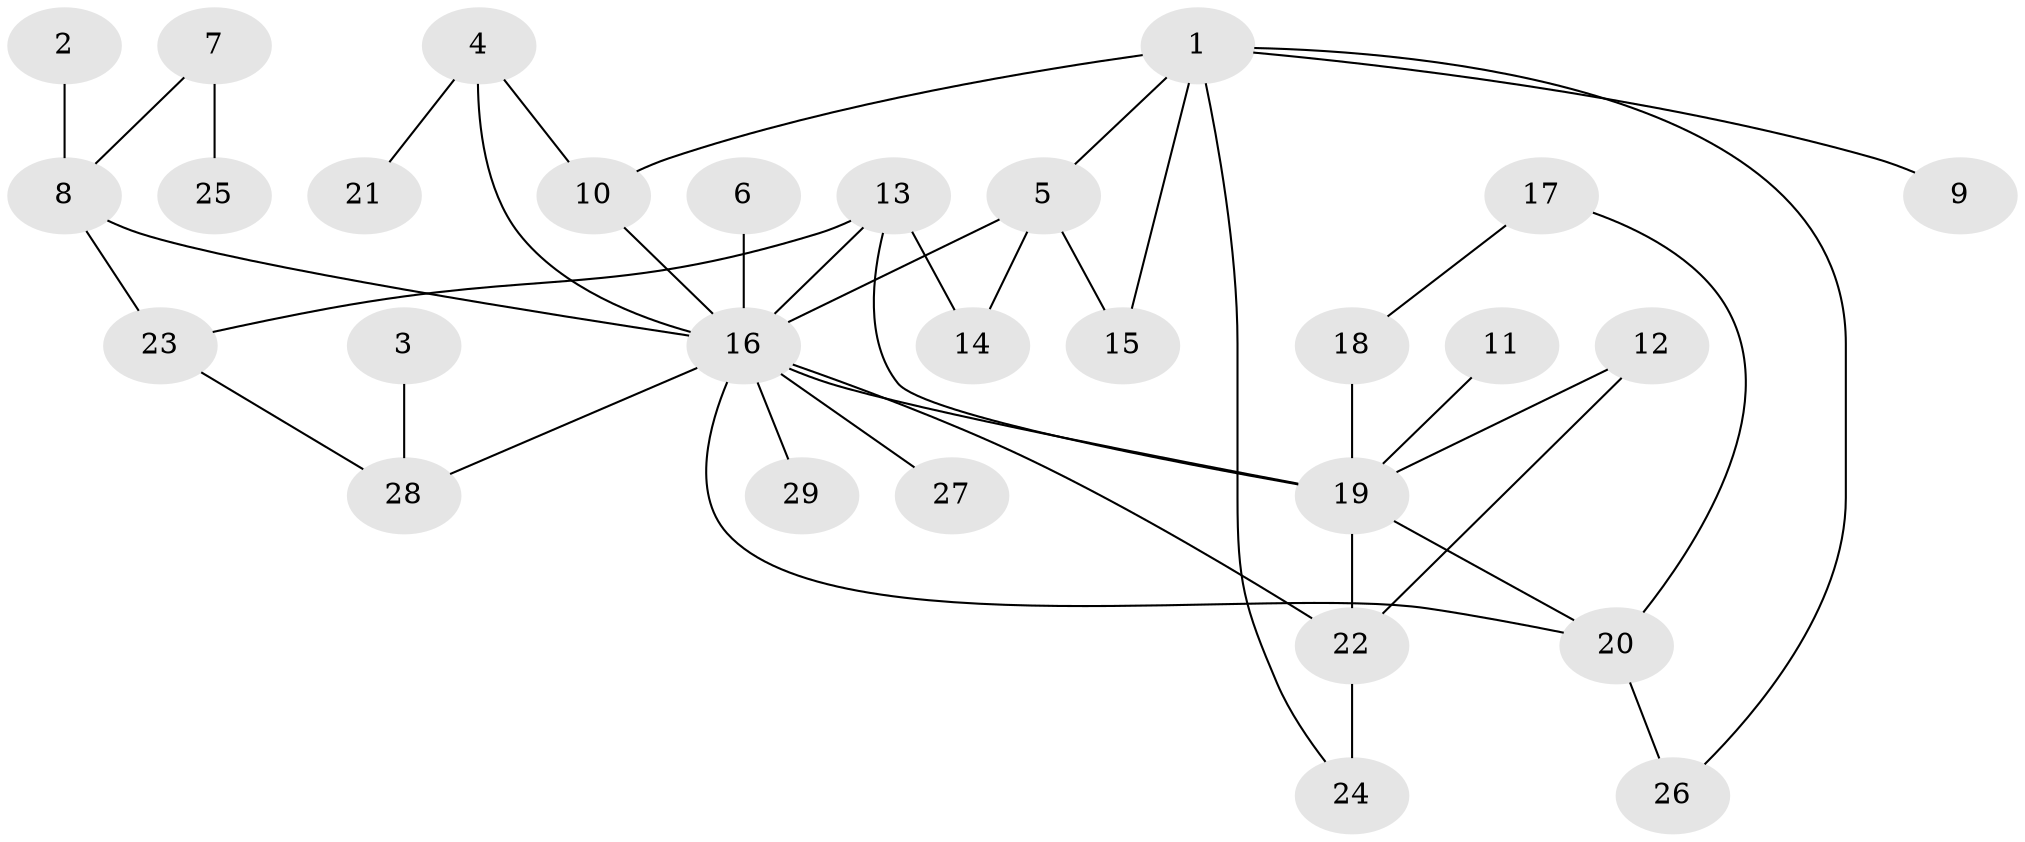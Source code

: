 // original degree distribution, {3: 0.1724137931034483, 16: 0.017241379310344827, 5: 0.034482758620689655, 6: 0.017241379310344827, 2: 0.22413793103448276, 7: 0.034482758620689655, 1: 0.41379310344827586, 4: 0.06896551724137931, 8: 0.017241379310344827}
// Generated by graph-tools (version 1.1) at 2025/01/03/09/25 03:01:49]
// undirected, 29 vertices, 41 edges
graph export_dot {
graph [start="1"]
  node [color=gray90,style=filled];
  1;
  2;
  3;
  4;
  5;
  6;
  7;
  8;
  9;
  10;
  11;
  12;
  13;
  14;
  15;
  16;
  17;
  18;
  19;
  20;
  21;
  22;
  23;
  24;
  25;
  26;
  27;
  28;
  29;
  1 -- 5 [weight=1.0];
  1 -- 9 [weight=1.0];
  1 -- 10 [weight=1.0];
  1 -- 15 [weight=1.0];
  1 -- 24 [weight=1.0];
  1 -- 26 [weight=1.0];
  2 -- 8 [weight=1.0];
  3 -- 28 [weight=1.0];
  4 -- 10 [weight=1.0];
  4 -- 16 [weight=1.0];
  4 -- 21 [weight=1.0];
  5 -- 14 [weight=1.0];
  5 -- 15 [weight=1.0];
  5 -- 16 [weight=1.0];
  6 -- 16 [weight=1.0];
  7 -- 8 [weight=1.0];
  7 -- 25 [weight=1.0];
  8 -- 16 [weight=1.0];
  8 -- 23 [weight=2.0];
  10 -- 16 [weight=1.0];
  11 -- 19 [weight=1.0];
  12 -- 19 [weight=1.0];
  12 -- 22 [weight=1.0];
  13 -- 14 [weight=1.0];
  13 -- 16 [weight=1.0];
  13 -- 19 [weight=1.0];
  13 -- 23 [weight=1.0];
  16 -- 19 [weight=1.0];
  16 -- 20 [weight=1.0];
  16 -- 22 [weight=1.0];
  16 -- 27 [weight=1.0];
  16 -- 28 [weight=1.0];
  16 -- 29 [weight=1.0];
  17 -- 18 [weight=1.0];
  17 -- 20 [weight=1.0];
  18 -- 19 [weight=1.0];
  19 -- 20 [weight=1.0];
  19 -- 22 [weight=1.0];
  20 -- 26 [weight=1.0];
  22 -- 24 [weight=2.0];
  23 -- 28 [weight=1.0];
}
